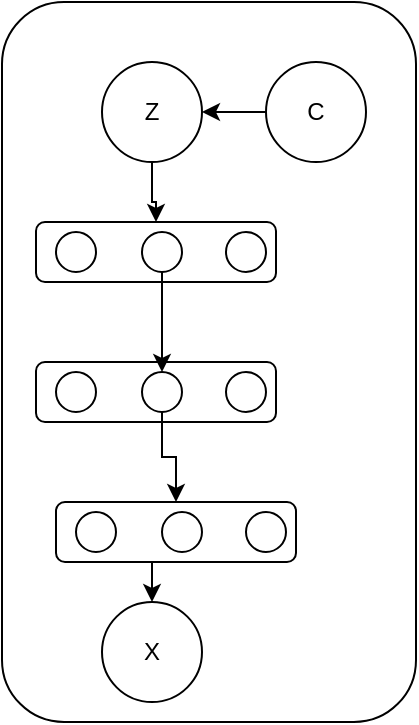 <mxGraphModel dx="2460" dy="1753" grid="1" gridSize="10" guides="1" tooltips="1" connect="1" arrows="1" fold="1" page="1" pageScale="1" pageWidth="850" pageHeight="1100" background="#ffffff"><root><mxCell id="0"/><mxCell id="1" parent="0"/><mxCell id="3" value="" style="rounded=1;whiteSpace=wrap;html=1;" parent="1" vertex="1"><mxGeometry x="93" y="60" width="207" height="360" as="geometry"/></mxCell><mxCell id="28" style="edgeStyle=orthogonalEdgeStyle;rounded=0;html=1;entryX=0.5;entryY=0;jettySize=auto;orthogonalLoop=1;" parent="1" source="4" target="14" edge="1"><mxGeometry relative="1" as="geometry"/></mxCell><mxCell id="4" value="Z" style="ellipse;whiteSpace=wrap;html=1;aspect=fixed;" parent="1" vertex="1"><mxGeometry x="143" y="90" width="50" height="50" as="geometry"/></mxCell><mxCell id="12" value="" style="group" parent="1" vertex="1" connectable="0"><mxGeometry x="110" y="240" width="120" height="30" as="geometry"/></mxCell><mxCell id="5" value="" style="rounded=1;whiteSpace=wrap;html=1;" parent="12" vertex="1"><mxGeometry width="120" height="30" as="geometry"/></mxCell><mxCell id="6" value="" style="ellipse;whiteSpace=wrap;html=1;aspect=fixed;" parent="12" vertex="1"><mxGeometry x="10" y="5" width="20" height="20" as="geometry"/></mxCell><mxCell id="7" value="" style="ellipse;whiteSpace=wrap;html=1;aspect=fixed;" parent="12" vertex="1"><mxGeometry x="53" y="5" width="20" height="20" as="geometry"/></mxCell><mxCell id="11" value="" style="ellipse;whiteSpace=wrap;html=1;aspect=fixed;" parent="12" vertex="1"><mxGeometry x="95" y="5" width="20" height="20" as="geometry"/></mxCell><mxCell id="13" value="" style="group" parent="1" vertex="1" connectable="0"><mxGeometry x="110" y="170" width="120" height="30" as="geometry"/></mxCell><mxCell id="14" value="" style="rounded=1;whiteSpace=wrap;html=1;" parent="13" vertex="1"><mxGeometry width="120" height="30" as="geometry"/></mxCell><mxCell id="15" value="" style="ellipse;whiteSpace=wrap;html=1;aspect=fixed;" parent="13" vertex="1"><mxGeometry x="10" y="5" width="20" height="20" as="geometry"/></mxCell><mxCell id="16" value="" style="ellipse;whiteSpace=wrap;html=1;aspect=fixed;" parent="13" vertex="1"><mxGeometry x="53" y="5" width="20" height="20" as="geometry"/></mxCell><mxCell id="17" value="" style="ellipse;whiteSpace=wrap;html=1;aspect=fixed;" parent="13" vertex="1"><mxGeometry x="95" y="5" width="20" height="20" as="geometry"/></mxCell><mxCell id="18" value="" style="group" parent="1" vertex="1" connectable="0"><mxGeometry x="120" y="310" width="120" height="30" as="geometry"/></mxCell><mxCell id="19" value="" style="rounded=1;whiteSpace=wrap;html=1;" parent="18" vertex="1"><mxGeometry width="120" height="30" as="geometry"/></mxCell><mxCell id="20" value="" style="ellipse;whiteSpace=wrap;html=1;aspect=fixed;" parent="18" vertex="1"><mxGeometry x="10" y="5" width="20" height="20" as="geometry"/></mxCell><mxCell id="21" value="" style="ellipse;whiteSpace=wrap;html=1;aspect=fixed;" parent="18" vertex="1"><mxGeometry x="53" y="5" width="20" height="20" as="geometry"/></mxCell><mxCell id="22" value="" style="ellipse;whiteSpace=wrap;html=1;aspect=fixed;" parent="18" vertex="1"><mxGeometry x="95" y="5" width="20" height="20" as="geometry"/></mxCell><mxCell id="24" value="X" style="ellipse;whiteSpace=wrap;html=1;aspect=fixed;" parent="1" vertex="1"><mxGeometry x="143" y="360" width="50" height="50" as="geometry"/></mxCell><mxCell id="26" style="edgeStyle=orthogonalEdgeStyle;rounded=0;html=1;entryX=1;entryY=0.5;jettySize=auto;orthogonalLoop=1;" parent="1" source="25" target="4" edge="1"><mxGeometry relative="1" as="geometry"/></mxCell><mxCell id="25" value="C" style="ellipse;whiteSpace=wrap;html=1;aspect=fixed;" parent="1" vertex="1"><mxGeometry x="225" y="90" width="50" height="50" as="geometry"/></mxCell><mxCell id="30" style="edgeStyle=orthogonalEdgeStyle;rounded=0;html=1;entryX=0.5;entryY=0;jettySize=auto;orthogonalLoop=1;" parent="1" source="16" target="7" edge="1"><mxGeometry relative="1" as="geometry"/></mxCell><mxCell id="31" style="edgeStyle=orthogonalEdgeStyle;rounded=0;html=1;entryX=0.5;entryY=0;jettySize=auto;orthogonalLoop=1;" parent="1" source="7" target="19" edge="1"><mxGeometry relative="1" as="geometry"/></mxCell><mxCell id="32" style="edgeStyle=orthogonalEdgeStyle;rounded=0;html=1;exitX=0.5;exitY=1;entryX=0.5;entryY=0;jettySize=auto;orthogonalLoop=1;" parent="1" source="19" target="24" edge="1"><mxGeometry relative="1" as="geometry"/></mxCell></root></mxGraphModel>